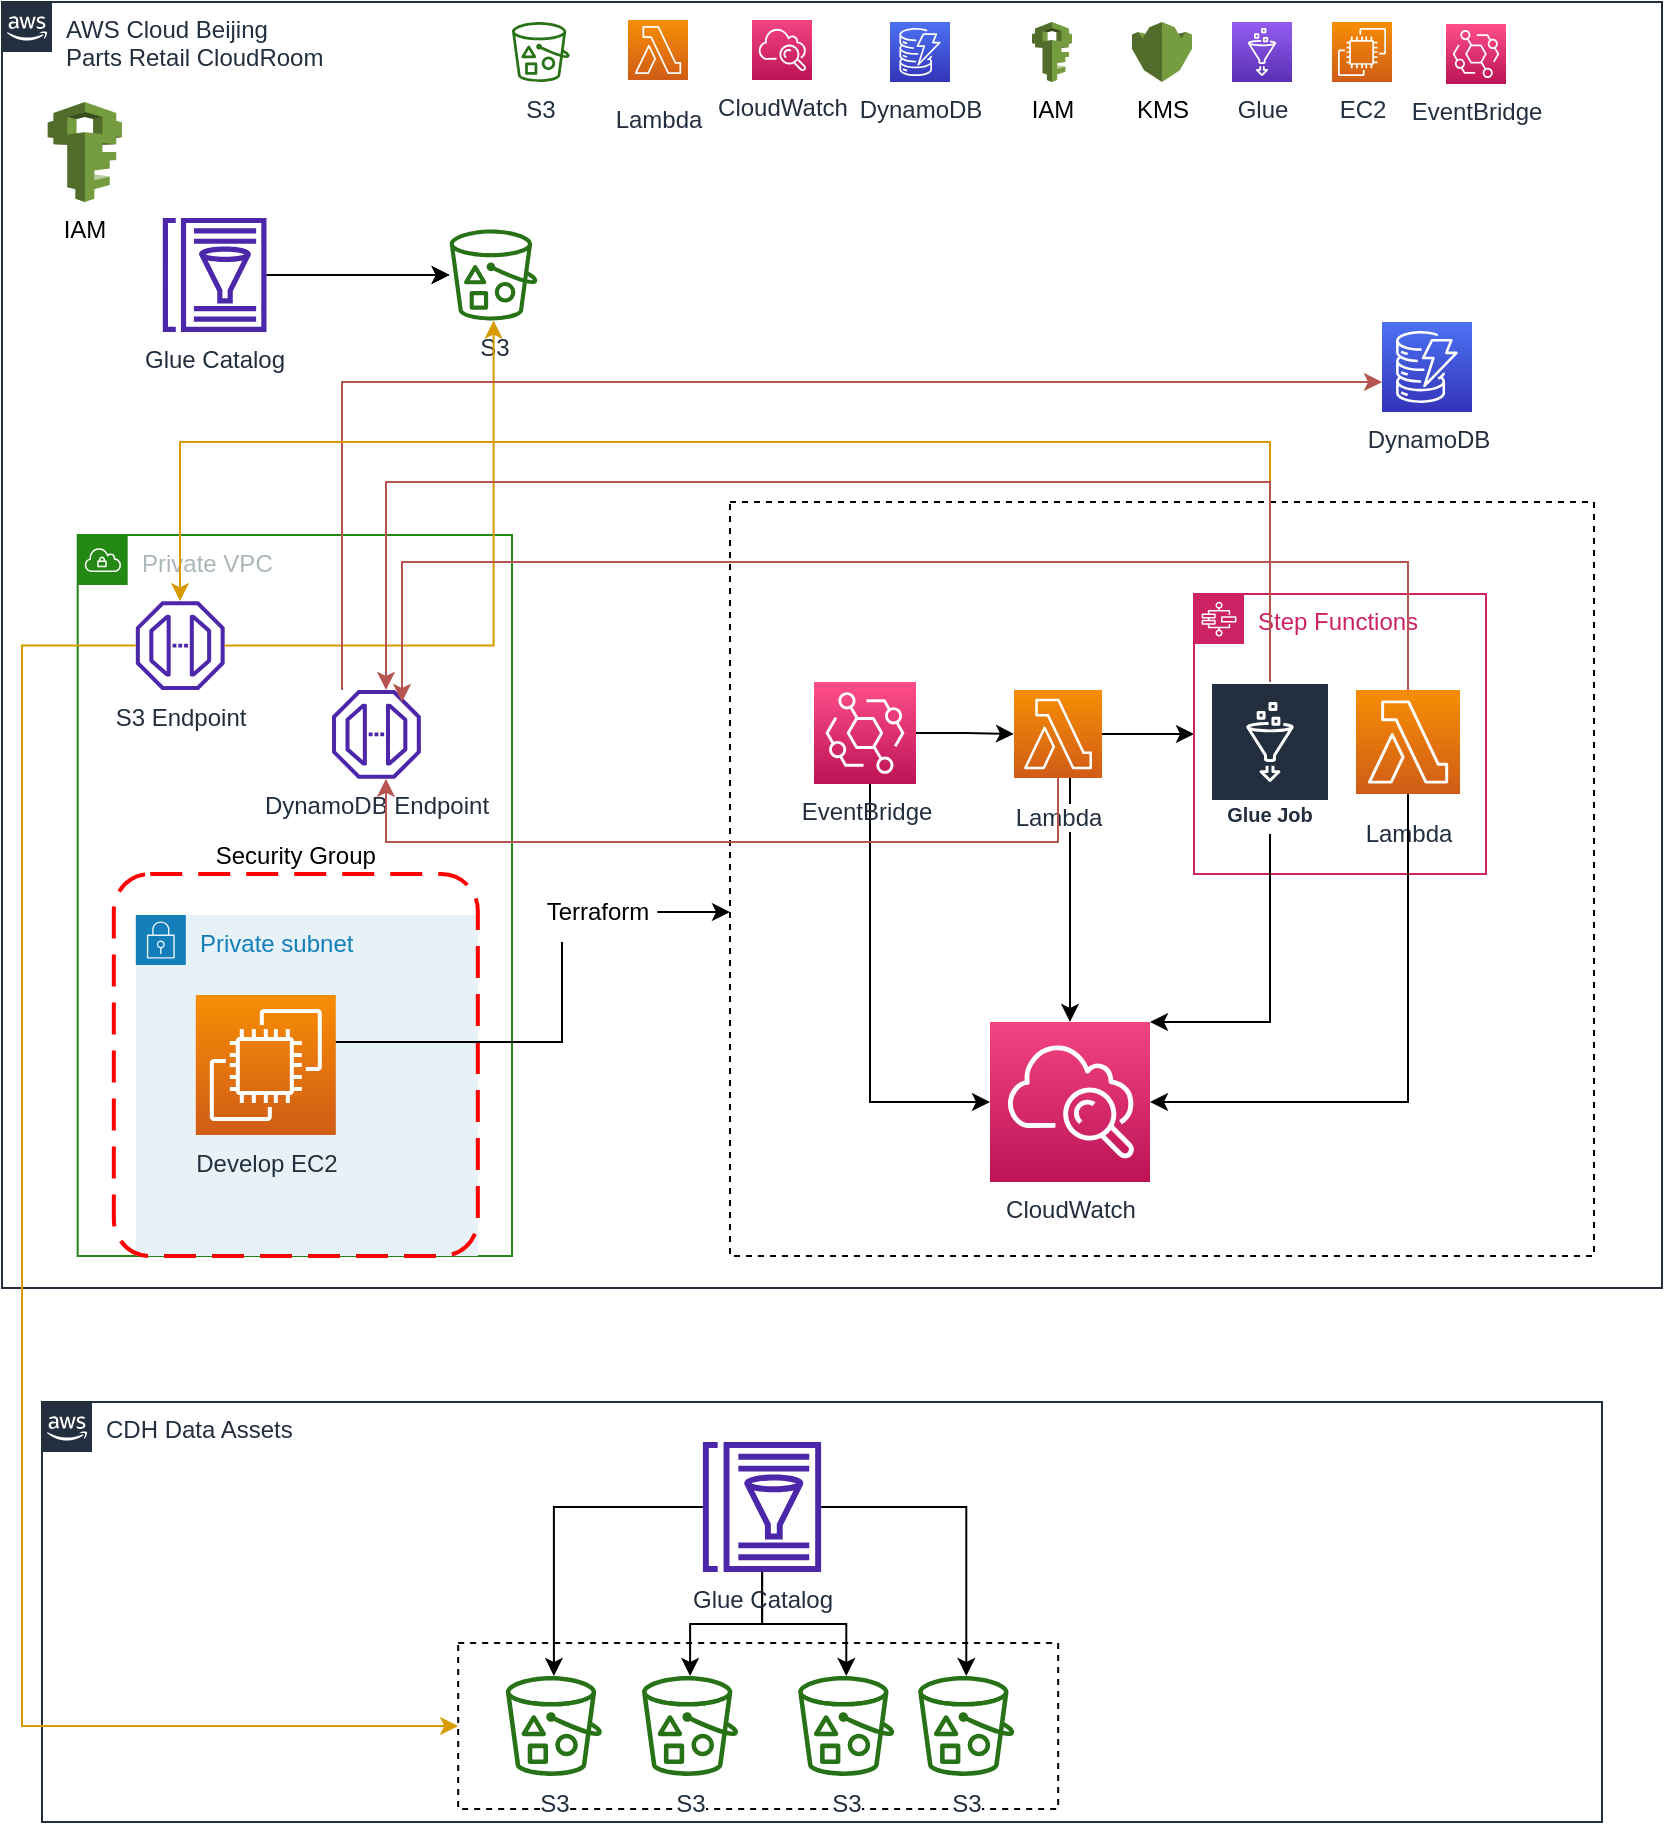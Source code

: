 <mxfile version="17.4.5" type="github">
  <diagram id="Ht1M8jgEwFfnCIfOTk4-" name="Page-1">
    <mxGraphModel dx="944" dy="541" grid="1" gridSize="10" guides="1" tooltips="1" connect="1" arrows="1" fold="1" page="1" pageScale="1" pageWidth="1169" pageHeight="827" math="0" shadow="0">
      <root>
        <mxCell id="0" />
        <mxCell id="1" parent="0" />
        <mxCell id="UEzPUAAOIrF-is8g5C7q-74" value="AWS Cloud Beijing&lt;br&gt;Parts Retail CloudRoom" style="points=[[0,0],[0.25,0],[0.5,0],[0.75,0],[1,0],[1,0.25],[1,0.5],[1,0.75],[1,1],[0.75,1],[0.5,1],[0.25,1],[0,1],[0,0.75],[0,0.5],[0,0.25]];outlineConnect=0;gradientColor=none;html=1;whiteSpace=wrap;fontSize=12;fontStyle=0;shape=mxgraph.aws4.group;grIcon=mxgraph.aws4.group_aws_cloud_alt;strokeColor=#232F3E;fillColor=none;verticalAlign=top;align=left;spacingLeft=30;fontColor=#232F3E;dashed=0;labelBackgroundColor=#ffffff;container=1;pointerEvents=0;collapsible=0;recursiveResize=0;" parent="1" vertex="1">
          <mxGeometry x="10" y="110" width="830" height="643" as="geometry" />
        </mxCell>
        <mxCell id="UEzPUAAOIrF-is8g5C7q-77" value="S3" style="outlineConnect=0;fontColor=#232F3E;gradientColor=none;fillColor=#277116;strokeColor=none;dashed=0;verticalLabelPosition=bottom;verticalAlign=top;align=center;html=1;fontSize=12;fontStyle=0;aspect=fixed;pointerEvents=1;shape=mxgraph.aws4.bucket_with_objects;labelBackgroundColor=#ffffff;" parent="UEzPUAAOIrF-is8g5C7q-74" vertex="1">
          <mxGeometry x="255" y="10" width="28.85" height="30" as="geometry" />
        </mxCell>
        <mxCell id="D5x38RxMxP4ojH3yNYhL-1" value="Lambda" style="outlineConnect=0;fontColor=#232F3E;gradientColor=#F78E04;gradientDirection=north;fillColor=#D05C17;strokeColor=#ffffff;dashed=0;verticalLabelPosition=bottom;verticalAlign=top;align=center;html=1;fontSize=12;fontStyle=0;aspect=fixed;shape=mxgraph.aws4.resourceIcon;resIcon=mxgraph.aws4.lambda;labelBackgroundColor=#ffffff;spacingTop=6;" vertex="1" parent="UEzPUAAOIrF-is8g5C7q-74">
          <mxGeometry x="313" y="9" width="30" height="30" as="geometry" />
        </mxCell>
        <mxCell id="D5x38RxMxP4ojH3yNYhL-2" value="CloudWatch" style="outlineConnect=0;fontColor=#232F3E;gradientColor=#F34482;gradientDirection=north;fillColor=#BC1356;strokeColor=#ffffff;dashed=0;verticalLabelPosition=bottom;verticalAlign=top;align=center;html=1;fontSize=12;fontStyle=0;aspect=fixed;shape=mxgraph.aws4.resourceIcon;resIcon=mxgraph.aws4.cloudwatch;labelBackgroundColor=#ffffff;" vertex="1" parent="UEzPUAAOIrF-is8g5C7q-74">
          <mxGeometry x="375" y="9" width="30" height="30" as="geometry" />
        </mxCell>
        <mxCell id="D5x38RxMxP4ojH3yNYhL-4" value="DynamoDB" style="outlineConnect=0;fontColor=#232F3E;gradientColor=#4D72F3;gradientDirection=north;fillColor=#3334B9;strokeColor=#ffffff;dashed=0;verticalLabelPosition=bottom;verticalAlign=top;align=center;html=1;fontSize=12;fontStyle=0;aspect=fixed;shape=mxgraph.aws4.resourceIcon;resIcon=mxgraph.aws4.dynamodb;labelBackgroundColor=#ffffff;" vertex="1" parent="UEzPUAAOIrF-is8g5C7q-74">
          <mxGeometry x="444" y="10" width="30" height="30" as="geometry" />
        </mxCell>
        <mxCell id="D5x38RxMxP4ojH3yNYhL-5" value="IAM" style="outlineConnect=0;dashed=0;verticalLabelPosition=bottom;verticalAlign=top;align=center;html=1;shape=mxgraph.aws3.iam;fillColor=#759C3E;gradientColor=none;" vertex="1" parent="UEzPUAAOIrF-is8g5C7q-74">
          <mxGeometry x="515" y="10" width="20" height="30" as="geometry" />
        </mxCell>
        <mxCell id="D5x38RxMxP4ojH3yNYhL-6" value="KMS" style="outlineConnect=0;dashed=0;verticalLabelPosition=bottom;verticalAlign=top;align=center;html=1;shape=mxgraph.aws3.kms;fillColor=#759C3E;gradientColor=none;" vertex="1" parent="UEzPUAAOIrF-is8g5C7q-74">
          <mxGeometry x="565" y="10" width="30" height="30" as="geometry" />
        </mxCell>
        <mxCell id="D5x38RxMxP4ojH3yNYhL-7" value="Glue" style="sketch=0;points=[[0,0,0],[0.25,0,0],[0.5,0,0],[0.75,0,0],[1,0,0],[0,1,0],[0.25,1,0],[0.5,1,0],[0.75,1,0],[1,1,0],[0,0.25,0],[0,0.5,0],[0,0.75,0],[1,0.25,0],[1,0.5,0],[1,0.75,0]];outlineConnect=0;fontColor=#232F3E;gradientColor=#945DF2;gradientDirection=north;fillColor=#5A30B5;strokeColor=#ffffff;dashed=0;verticalLabelPosition=bottom;verticalAlign=top;align=center;html=1;fontSize=12;fontStyle=0;aspect=fixed;shape=mxgraph.aws4.resourceIcon;resIcon=mxgraph.aws4.glue;" vertex="1" parent="UEzPUAAOIrF-is8g5C7q-74">
          <mxGeometry x="615" y="10" width="30" height="30" as="geometry" />
        </mxCell>
        <mxCell id="D5x38RxMxP4ojH3yNYhL-8" value="EC2" style="sketch=0;points=[[0,0,0],[0.25,0,0],[0.5,0,0],[0.75,0,0],[1,0,0],[0,1,0],[0.25,1,0],[0.5,1,0],[0.75,1,0],[1,1,0],[0,0.25,0],[0,0.5,0],[0,0.75,0],[1,0.25,0],[1,0.5,0],[1,0.75,0]];outlineConnect=0;fontColor=#232F3E;gradientColor=#F78E04;gradientDirection=north;fillColor=#D05C17;strokeColor=#ffffff;dashed=0;verticalLabelPosition=bottom;verticalAlign=top;align=center;html=1;fontSize=12;fontStyle=0;aspect=fixed;shape=mxgraph.aws4.resourceIcon;resIcon=mxgraph.aws4.ec2;" vertex="1" parent="UEzPUAAOIrF-is8g5C7q-74">
          <mxGeometry x="665" y="10" width="30" height="30" as="geometry" />
        </mxCell>
        <mxCell id="D5x38RxMxP4ojH3yNYhL-9" value="EventBridge" style="sketch=0;points=[[0,0,0],[0.25,0,0],[0.5,0,0],[0.75,0,0],[1,0,0],[0,1,0],[0.25,1,0],[0.5,1,0],[0.75,1,0],[1,1,0],[0,0.25,0],[0,0.5,0],[0,0.75,0],[1,0.25,0],[1,0.5,0],[1,0.75,0]];outlineConnect=0;fontColor=#232F3E;gradientColor=#FF4F8B;gradientDirection=north;fillColor=#BC1356;strokeColor=#ffffff;dashed=0;verticalLabelPosition=bottom;verticalAlign=top;align=center;html=1;fontSize=12;fontStyle=0;aspect=fixed;shape=mxgraph.aws4.resourceIcon;resIcon=mxgraph.aws4.eventbridge;" vertex="1" parent="UEzPUAAOIrF-is8g5C7q-74">
          <mxGeometry x="722" y="11" width="30" height="30" as="geometry" />
        </mxCell>
        <mxCell id="UEzPUAAOIrF-is8g5C7q-108" value="" style="rounded=0;whiteSpace=wrap;html=1;labelBackgroundColor=none;fillColor=none;dashed=1;container=1;pointerEvents=0;collapsible=0;recursiveResize=0;" parent="UEzPUAAOIrF-is8g5C7q-74" vertex="1">
          <mxGeometry x="364" y="250" width="432" height="377" as="geometry" />
        </mxCell>
        <mxCell id="D5x38RxMxP4ojH3yNYhL-73" style="edgeStyle=orthogonalEdgeStyle;rounded=0;orthogonalLoop=1;jettySize=auto;html=1;" edge="1" parent="UEzPUAAOIrF-is8g5C7q-108" source="D5x38RxMxP4ojH3yNYhL-67" target="D5x38RxMxP4ojH3yNYhL-68">
          <mxGeometry relative="1" as="geometry" />
        </mxCell>
        <mxCell id="D5x38RxMxP4ojH3yNYhL-90" style="edgeStyle=orthogonalEdgeStyle;rounded=0;orthogonalLoop=1;jettySize=auto;html=1;" edge="1" parent="UEzPUAAOIrF-is8g5C7q-108" source="D5x38RxMxP4ojH3yNYhL-67" target="D5x38RxMxP4ojH3yNYhL-89">
          <mxGeometry relative="1" as="geometry">
            <Array as="points">
              <mxPoint x="70" y="300" />
            </Array>
          </mxGeometry>
        </mxCell>
        <mxCell id="D5x38RxMxP4ojH3yNYhL-67" value="EventBridge" style="sketch=0;points=[[0,0,0],[0.25,0,0],[0.5,0,0],[0.75,0,0],[1,0,0],[0,1,0],[0.25,1,0],[0.5,1,0],[0.75,1,0],[1,1,0],[0,0.25,0],[0,0.5,0],[0,0.75,0],[1,0.25,0],[1,0.5,0],[1,0.75,0]];outlineConnect=0;fontColor=#232F3E;gradientColor=#FF4F8B;gradientDirection=north;fillColor=#BC1356;strokeColor=#ffffff;dashed=0;verticalLabelPosition=bottom;verticalAlign=top;align=center;html=1;fontSize=12;fontStyle=0;aspect=fixed;shape=mxgraph.aws4.resourceIcon;resIcon=mxgraph.aws4.eventbridge;" vertex="1" parent="UEzPUAAOIrF-is8g5C7q-108">
          <mxGeometry x="42" y="90" width="51" height="51" as="geometry" />
        </mxCell>
        <mxCell id="D5x38RxMxP4ojH3yNYhL-74" style="edgeStyle=orthogonalEdgeStyle;rounded=0;orthogonalLoop=1;jettySize=auto;html=1;" edge="1" parent="UEzPUAAOIrF-is8g5C7q-108" source="D5x38RxMxP4ojH3yNYhL-68" target="D5x38RxMxP4ojH3yNYhL-70">
          <mxGeometry relative="1" as="geometry" />
        </mxCell>
        <mxCell id="D5x38RxMxP4ojH3yNYhL-113" style="edgeStyle=orthogonalEdgeStyle;rounded=0;orthogonalLoop=1;jettySize=auto;html=1;" edge="1" parent="UEzPUAAOIrF-is8g5C7q-108" source="D5x38RxMxP4ojH3yNYhL-68" target="D5x38RxMxP4ojH3yNYhL-89">
          <mxGeometry relative="1" as="geometry">
            <Array as="points">
              <mxPoint x="170" y="170" />
              <mxPoint x="170" y="170" />
            </Array>
          </mxGeometry>
        </mxCell>
        <mxCell id="D5x38RxMxP4ojH3yNYhL-68" value="Lambda" style="outlineConnect=0;fontColor=#232F3E;gradientColor=#F78E04;gradientDirection=north;fillColor=#D05C17;strokeColor=#ffffff;dashed=0;verticalLabelPosition=bottom;verticalAlign=top;align=center;html=1;fontSize=12;fontStyle=0;aspect=fixed;shape=mxgraph.aws4.resourceIcon;resIcon=mxgraph.aws4.lambda;labelBackgroundColor=#ffffff;spacingTop=6;" vertex="1" parent="UEzPUAAOIrF-is8g5C7q-108">
          <mxGeometry x="142" y="94" width="44" height="44" as="geometry" />
        </mxCell>
        <mxCell id="D5x38RxMxP4ojH3yNYhL-70" value="Step Functions" style="points=[[0,0],[0.25,0],[0.5,0],[0.75,0],[1,0],[1,0.25],[1,0.5],[1,0.75],[1,1],[0.75,1],[0.5,1],[0.25,1],[0,1],[0,0.75],[0,0.5],[0,0.25]];outlineConnect=0;gradientColor=none;html=1;whiteSpace=wrap;fontSize=12;fontStyle=0;container=1;pointerEvents=0;collapsible=0;recursiveResize=0;shape=mxgraph.aws4.group;grIcon=mxgraph.aws4.group_aws_step_functions_workflow;strokeColor=#CD2264;fillColor=none;verticalAlign=top;align=left;spacingLeft=30;fontColor=#CD2264;dashed=0;" vertex="1" parent="UEzPUAAOIrF-is8g5C7q-108">
          <mxGeometry x="232" y="46" width="146" height="140" as="geometry" />
        </mxCell>
        <mxCell id="D5x38RxMxP4ojH3yNYhL-72" value="Lambda" style="outlineConnect=0;fontColor=#232F3E;gradientColor=#F78E04;gradientDirection=north;fillColor=#D05C17;strokeColor=#ffffff;dashed=0;verticalLabelPosition=bottom;verticalAlign=top;align=center;html=1;fontSize=12;fontStyle=0;aspect=fixed;shape=mxgraph.aws4.resourceIcon;resIcon=mxgraph.aws4.lambda;labelBackgroundColor=#ffffff;spacingTop=6;" vertex="1" parent="D5x38RxMxP4ojH3yNYhL-70">
          <mxGeometry x="81" y="48" width="52" height="52" as="geometry" />
        </mxCell>
        <mxCell id="D5x38RxMxP4ojH3yNYhL-96" style="edgeStyle=orthogonalEdgeStyle;rounded=0;orthogonalLoop=1;jettySize=auto;html=1;" edge="1" parent="UEzPUAAOIrF-is8g5C7q-108" source="D5x38RxMxP4ojH3yNYhL-71" target="D5x38RxMxP4ojH3yNYhL-89">
          <mxGeometry relative="1" as="geometry">
            <Array as="points">
              <mxPoint x="270" y="260" />
            </Array>
          </mxGeometry>
        </mxCell>
        <mxCell id="D5x38RxMxP4ojH3yNYhL-71" value="Glue Job" style="sketch=0;outlineConnect=0;fontColor=#232F3E;gradientColor=none;strokeColor=#ffffff;fillColor=#232F3E;dashed=0;verticalLabelPosition=middle;verticalAlign=bottom;align=center;html=1;whiteSpace=wrap;fontSize=10;fontStyle=1;spacing=3;shape=mxgraph.aws4.productIcon;prIcon=mxgraph.aws4.glue;" vertex="1" parent="UEzPUAAOIrF-is8g5C7q-108">
          <mxGeometry x="240" y="90" width="60" height="76" as="geometry" />
        </mxCell>
        <mxCell id="D5x38RxMxP4ojH3yNYhL-89" value="CloudWatch" style="outlineConnect=0;fontColor=#232F3E;gradientColor=#F34482;gradientDirection=north;fillColor=#BC1356;strokeColor=#ffffff;dashed=0;verticalLabelPosition=bottom;verticalAlign=top;align=center;html=1;fontSize=12;fontStyle=0;aspect=fixed;shape=mxgraph.aws4.resourceIcon;resIcon=mxgraph.aws4.cloudwatch;labelBackgroundColor=#ffffff;" vertex="1" parent="UEzPUAAOIrF-is8g5C7q-108">
          <mxGeometry x="130" y="260" width="80" height="80" as="geometry" />
        </mxCell>
        <mxCell id="D5x38RxMxP4ojH3yNYhL-97" style="edgeStyle=orthogonalEdgeStyle;rounded=0;orthogonalLoop=1;jettySize=auto;html=1;" edge="1" parent="UEzPUAAOIrF-is8g5C7q-108" source="D5x38RxMxP4ojH3yNYhL-72" target="D5x38RxMxP4ojH3yNYhL-89">
          <mxGeometry relative="1" as="geometry">
            <Array as="points">
              <mxPoint x="339" y="300" />
            </Array>
          </mxGeometry>
        </mxCell>
        <mxCell id="D5x38RxMxP4ojH3yNYhL-66" style="edgeStyle=orthogonalEdgeStyle;rounded=0;orthogonalLoop=1;jettySize=auto;html=1;" edge="1" parent="UEzPUAAOIrF-is8g5C7q-74" source="D5x38RxMxP4ojH3yNYhL-64" target="D5x38RxMxP4ojH3yNYhL-65">
          <mxGeometry relative="1" as="geometry" />
        </mxCell>
        <mxCell id="D5x38RxMxP4ojH3yNYhL-77" value="" style="edgeStyle=orthogonalEdgeStyle;rounded=0;orthogonalLoop=1;jettySize=auto;html=1;" edge="1" parent="UEzPUAAOIrF-is8g5C7q-74" source="D5x38RxMxP4ojH3yNYhL-64" target="D5x38RxMxP4ojH3yNYhL-65">
          <mxGeometry relative="1" as="geometry" />
        </mxCell>
        <mxCell id="D5x38RxMxP4ojH3yNYhL-64" value="Glue Catalog" style="sketch=0;outlineConnect=0;fontColor=#232F3E;gradientColor=none;fillColor=#4D27AA;strokeColor=none;dashed=0;verticalLabelPosition=bottom;verticalAlign=top;align=center;html=1;fontSize=12;fontStyle=0;aspect=fixed;pointerEvents=1;shape=mxgraph.aws4.glue_data_catalog;" vertex="1" parent="UEzPUAAOIrF-is8g5C7q-74">
          <mxGeometry x="80" y="107.97" width="52.64" height="57.03" as="geometry" />
        </mxCell>
        <mxCell id="D5x38RxMxP4ojH3yNYhL-75" value="DynamoDB" style="outlineConnect=0;fontColor=#232F3E;gradientColor=#4D72F3;gradientDirection=north;fillColor=#3334B9;strokeColor=#ffffff;dashed=0;verticalLabelPosition=bottom;verticalAlign=top;align=center;html=1;fontSize=12;fontStyle=0;aspect=fixed;shape=mxgraph.aws4.resourceIcon;resIcon=mxgraph.aws4.dynamodb;labelBackgroundColor=#ffffff;" vertex="1" parent="UEzPUAAOIrF-is8g5C7q-74">
          <mxGeometry x="690" y="160" width="45" height="45" as="geometry" />
        </mxCell>
        <mxCell id="D5x38RxMxP4ojH3yNYhL-10" value="Private VPC" style="points=[[0,0],[0.25,0],[0.5,0],[0.75,0],[1,0],[1,0.25],[1,0.5],[1,0.75],[1,1],[0.75,1],[0.5,1],[0.25,1],[0,1],[0,0.75],[0,0.5],[0,0.25]];outlineConnect=0;gradientColor=none;html=1;whiteSpace=wrap;fontSize=12;fontStyle=0;container=1;pointerEvents=0;collapsible=0;recursiveResize=0;shape=mxgraph.aws4.group;grIcon=mxgraph.aws4.group_vpc;strokeColor=#248814;fillColor=none;verticalAlign=top;align=left;spacingLeft=30;fontColor=#AAB7B8;dashed=0;" vertex="1" parent="UEzPUAAOIrF-is8g5C7q-74">
          <mxGeometry x="37.85" y="266.5" width="217.15" height="360.5" as="geometry" />
        </mxCell>
        <mxCell id="D5x38RxMxP4ojH3yNYhL-11" value="Private subnet" style="points=[[0,0],[0.25,0],[0.5,0],[0.75,0],[1,0],[1,0.25],[1,0.5],[1,0.75],[1,1],[0.75,1],[0.5,1],[0.25,1],[0,1],[0,0.75],[0,0.5],[0,0.25]];outlineConnect=0;gradientColor=none;html=1;whiteSpace=wrap;fontSize=12;fontStyle=0;container=1;pointerEvents=0;collapsible=0;recursiveResize=0;shape=mxgraph.aws4.group;grIcon=mxgraph.aws4.group_security_group;grStroke=0;strokeColor=#147EBA;fillColor=#E6F2F8;verticalAlign=top;align=left;spacingLeft=30;fontColor=#147EBA;dashed=0;" vertex="1" parent="D5x38RxMxP4ojH3yNYhL-10">
          <mxGeometry x="29.06" y="190" width="171" height="170.5" as="geometry" />
        </mxCell>
        <mxCell id="D5x38RxMxP4ojH3yNYhL-12" value="Develop EC2" style="sketch=0;points=[[0,0,0],[0.25,0,0],[0.5,0,0],[0.75,0,0],[1,0,0],[0,1,0],[0.25,1,0],[0.5,1,0],[0.75,1,0],[1,1,0],[0,0.25,0],[0,0.5,0],[0,0.75,0],[1,0.25,0],[1,0.5,0],[1,0.75,0]];outlineConnect=0;fontColor=#232F3E;gradientColor=#F78E04;gradientDirection=north;fillColor=#D05C17;strokeColor=#ffffff;dashed=0;verticalLabelPosition=bottom;verticalAlign=top;align=center;html=1;fontSize=12;fontStyle=0;aspect=fixed;shape=mxgraph.aws4.resourceIcon;resIcon=mxgraph.aws4.ec2;" vertex="1" parent="D5x38RxMxP4ojH3yNYhL-11">
          <mxGeometry x="30" y="40" width="70" height="70" as="geometry" />
        </mxCell>
        <mxCell id="D5x38RxMxP4ojH3yNYhL-13" value="Security Group" style="rounded=1;arcSize=10;dashed=1;strokeColor=#ff0000;fillColor=none;gradientColor=none;dashPattern=8 4;strokeWidth=2;labelPosition=center;verticalLabelPosition=top;align=center;verticalAlign=bottom;" vertex="1" parent="D5x38RxMxP4ojH3yNYhL-11">
          <mxGeometry x="-11" y="-20.5" width="182" height="191" as="geometry" />
        </mxCell>
        <mxCell id="D5x38RxMxP4ojH3yNYhL-101" value="S3 Endpoint" style="sketch=0;outlineConnect=0;fontColor=#232F3E;gradientColor=none;fillColor=#4D27AA;strokeColor=none;dashed=0;verticalLabelPosition=bottom;verticalAlign=top;align=center;html=1;fontSize=12;fontStyle=0;aspect=fixed;pointerEvents=1;shape=mxgraph.aws4.endpoint;" vertex="1" parent="D5x38RxMxP4ojH3yNYhL-10">
          <mxGeometry x="29.06" y="33.08" width="44.42" height="44.42" as="geometry" />
        </mxCell>
        <mxCell id="D5x38RxMxP4ojH3yNYhL-103" value="DynamoDB Endpoint" style="sketch=0;outlineConnect=0;fontColor=#232F3E;gradientColor=none;fillColor=#4D27AA;strokeColor=none;dashed=0;verticalLabelPosition=bottom;verticalAlign=top;align=center;html=1;fontSize=12;fontStyle=0;aspect=fixed;pointerEvents=1;shape=mxgraph.aws4.endpoint;" vertex="1" parent="D5x38RxMxP4ojH3yNYhL-10">
          <mxGeometry x="127.15" y="77.5" width="44.42" height="44.42" as="geometry" />
        </mxCell>
        <mxCell id="D5x38RxMxP4ojH3yNYhL-16" value="" style="edgeStyle=orthogonalEdgeStyle;rounded=0;orthogonalLoop=1;jettySize=auto;html=1;startArrow=none;" edge="1" parent="UEzPUAAOIrF-is8g5C7q-74" source="D5x38RxMxP4ojH3yNYhL-17" target="UEzPUAAOIrF-is8g5C7q-108">
          <mxGeometry relative="1" as="geometry">
            <Array as="points">
              <mxPoint x="350" y="455" />
              <mxPoint x="350" y="455" />
            </Array>
          </mxGeometry>
        </mxCell>
        <mxCell id="D5x38RxMxP4ojH3yNYhL-100" value="IAM" style="outlineConnect=0;dashed=0;verticalLabelPosition=bottom;verticalAlign=top;align=center;html=1;shape=mxgraph.aws3.iam;fillColor=#759C3E;gradientColor=none;" vertex="1" parent="UEzPUAAOIrF-is8g5C7q-74">
          <mxGeometry x="22.85" y="50" width="37.15" height="50" as="geometry" />
        </mxCell>
        <mxCell id="D5x38RxMxP4ojH3yNYhL-65" value="S3" style="outlineConnect=0;fontColor=#232F3E;gradientColor=none;fillColor=#277116;strokeColor=none;dashed=0;verticalLabelPosition=bottom;verticalAlign=top;align=center;html=1;fontSize=12;fontStyle=0;aspect=fixed;pointerEvents=1;shape=mxgraph.aws4.bucket_with_objects;labelBackgroundColor=#ffffff;" vertex="1" parent="UEzPUAAOIrF-is8g5C7q-74">
          <mxGeometry x="223.85" y="113.69" width="43.85" height="45.6" as="geometry" />
        </mxCell>
        <mxCell id="D5x38RxMxP4ojH3yNYhL-17" value="Terraform" style="text;html=1;strokeColor=none;fillColor=none;align=center;verticalAlign=middle;whiteSpace=wrap;rounded=0;" vertex="1" parent="UEzPUAAOIrF-is8g5C7q-74">
          <mxGeometry x="267.7" y="440" width="60" height="30" as="geometry" />
        </mxCell>
        <mxCell id="D5x38RxMxP4ojH3yNYhL-112" value="" style="edgeStyle=orthogonalEdgeStyle;rounded=0;orthogonalLoop=1;jettySize=auto;html=1;endArrow=none;" edge="1" parent="UEzPUAAOIrF-is8g5C7q-74" source="D5x38RxMxP4ojH3yNYhL-12" target="D5x38RxMxP4ojH3yNYhL-17">
          <mxGeometry relative="1" as="geometry">
            <mxPoint x="147.059" y="606.5" as="sourcePoint" />
            <mxPoint x="374" y="580.059" as="targetPoint" />
            <Array as="points">
              <mxPoint x="280" y="520" />
            </Array>
          </mxGeometry>
        </mxCell>
        <mxCell id="D5x38RxMxP4ojH3yNYhL-114" style="edgeStyle=orthogonalEdgeStyle;rounded=0;orthogonalLoop=1;jettySize=auto;html=1;fillColor=#ffe6cc;strokeColor=#d79b00;" edge="1" parent="UEzPUAAOIrF-is8g5C7q-74" source="D5x38RxMxP4ojH3yNYhL-101" target="D5x38RxMxP4ojH3yNYhL-65">
          <mxGeometry relative="1" as="geometry" />
        </mxCell>
        <mxCell id="D5x38RxMxP4ojH3yNYhL-115" style="edgeStyle=orthogonalEdgeStyle;rounded=0;orthogonalLoop=1;jettySize=auto;html=1;fillColor=#f8cecc;strokeColor=#b85450;" edge="1" parent="UEzPUAAOIrF-is8g5C7q-74" source="D5x38RxMxP4ojH3yNYhL-103" target="D5x38RxMxP4ojH3yNYhL-75">
          <mxGeometry relative="1" as="geometry">
            <Array as="points">
              <mxPoint x="170" y="190" />
            </Array>
          </mxGeometry>
        </mxCell>
        <mxCell id="D5x38RxMxP4ojH3yNYhL-116" style="edgeStyle=orthogonalEdgeStyle;rounded=0;orthogonalLoop=1;jettySize=auto;html=1;fontColor=#97D077;fillColor=#ffe6cc;strokeColor=#d79b00;" edge="1" parent="UEzPUAAOIrF-is8g5C7q-74" source="D5x38RxMxP4ojH3yNYhL-71" target="D5x38RxMxP4ojH3yNYhL-101">
          <mxGeometry relative="1" as="geometry">
            <Array as="points">
              <mxPoint x="634" y="220" />
              <mxPoint x="89" y="220" />
            </Array>
          </mxGeometry>
        </mxCell>
        <mxCell id="D5x38RxMxP4ojH3yNYhL-118" style="edgeStyle=orthogonalEdgeStyle;rounded=0;orthogonalLoop=1;jettySize=auto;html=1;fillColor=#f8cecc;strokeColor=#b85450;" edge="1" parent="UEzPUAAOIrF-is8g5C7q-74" source="D5x38RxMxP4ojH3yNYhL-71" target="D5x38RxMxP4ojH3yNYhL-103">
          <mxGeometry relative="1" as="geometry">
            <Array as="points">
              <mxPoint x="634" y="240" />
              <mxPoint x="192" y="240" />
            </Array>
          </mxGeometry>
        </mxCell>
        <mxCell id="D5x38RxMxP4ojH3yNYhL-119" style="edgeStyle=orthogonalEdgeStyle;rounded=0;orthogonalLoop=1;jettySize=auto;html=1;fillColor=#f8cecc;strokeColor=#b85450;" edge="1" parent="UEzPUAAOIrF-is8g5C7q-74" source="D5x38RxMxP4ojH3yNYhL-68" target="D5x38RxMxP4ojH3yNYhL-103">
          <mxGeometry relative="1" as="geometry">
            <Array as="points">
              <mxPoint x="528" y="420" />
              <mxPoint x="192" y="420" />
            </Array>
          </mxGeometry>
        </mxCell>
        <mxCell id="D5x38RxMxP4ojH3yNYhL-18" value="CDH Data Assets" style="points=[[0,0],[0.25,0],[0.5,0],[0.75,0],[1,0],[1,0.25],[1,0.5],[1,0.75],[1,1],[0.75,1],[0.5,1],[0.25,1],[0,1],[0,0.75],[0,0.5],[0,0.25]];outlineConnect=0;gradientColor=none;html=1;whiteSpace=wrap;fontSize=12;fontStyle=0;shape=mxgraph.aws4.group;grIcon=mxgraph.aws4.group_aws_cloud_alt;strokeColor=#232F3E;fillColor=none;verticalAlign=top;align=left;spacingLeft=30;fontColor=#232F3E;dashed=0;labelBackgroundColor=#ffffff;container=1;pointerEvents=0;collapsible=0;recursiveResize=0;" vertex="1" parent="1">
          <mxGeometry x="30" y="810" width="780" height="210" as="geometry" />
        </mxCell>
        <mxCell id="D5x38RxMxP4ojH3yNYhL-32" style="edgeStyle=orthogonalEdgeStyle;rounded=0;orthogonalLoop=1;jettySize=auto;html=1;" edge="1" parent="D5x38RxMxP4ojH3yNYhL-18" source="D5x38RxMxP4ojH3yNYhL-31" target="D5x38RxMxP4ojH3yNYhL-19">
          <mxGeometry relative="1" as="geometry" />
        </mxCell>
        <mxCell id="D5x38RxMxP4ojH3yNYhL-50" style="edgeStyle=orthogonalEdgeStyle;rounded=0;orthogonalLoop=1;jettySize=auto;html=1;" edge="1" parent="D5x38RxMxP4ojH3yNYhL-18" source="D5x38RxMxP4ojH3yNYhL-31" target="D5x38RxMxP4ojH3yNYhL-47">
          <mxGeometry relative="1" as="geometry" />
        </mxCell>
        <mxCell id="D5x38RxMxP4ojH3yNYhL-51" style="edgeStyle=orthogonalEdgeStyle;rounded=0;orthogonalLoop=1;jettySize=auto;html=1;" edge="1" parent="D5x38RxMxP4ojH3yNYhL-18" source="D5x38RxMxP4ojH3yNYhL-31" target="D5x38RxMxP4ojH3yNYhL-48">
          <mxGeometry relative="1" as="geometry" />
        </mxCell>
        <mxCell id="D5x38RxMxP4ojH3yNYhL-52" style="edgeStyle=orthogonalEdgeStyle;rounded=0;orthogonalLoop=1;jettySize=auto;html=1;" edge="1" parent="D5x38RxMxP4ojH3yNYhL-18" source="D5x38RxMxP4ojH3yNYhL-31" target="D5x38RxMxP4ojH3yNYhL-49">
          <mxGeometry relative="1" as="geometry" />
        </mxCell>
        <mxCell id="D5x38RxMxP4ojH3yNYhL-31" value="Glue Catalog" style="sketch=0;outlineConnect=0;fontColor=#232F3E;gradientColor=none;fillColor=#4D27AA;strokeColor=none;dashed=0;verticalLabelPosition=bottom;verticalAlign=top;align=center;html=1;fontSize=12;fontStyle=0;aspect=fixed;pointerEvents=1;shape=mxgraph.aws4.glue_data_catalog;" vertex="1" parent="D5x38RxMxP4ojH3yNYhL-18">
          <mxGeometry x="330" y="20" width="60" height="65" as="geometry" />
        </mxCell>
        <mxCell id="D5x38RxMxP4ojH3yNYhL-46" value="" style="rounded=0;whiteSpace=wrap;html=1;labelBackgroundColor=none;fillColor=none;dashed=1;container=1;pointerEvents=0;collapsible=0;recursiveResize=0;" vertex="1" parent="D5x38RxMxP4ojH3yNYhL-18">
          <mxGeometry x="208.09" y="120.5" width="300" height="83" as="geometry" />
        </mxCell>
        <mxCell id="D5x38RxMxP4ojH3yNYhL-47" value="S3" style="outlineConnect=0;fontColor=#232F3E;gradientColor=none;fillColor=#277116;strokeColor=none;dashed=0;verticalLabelPosition=bottom;verticalAlign=top;align=center;html=1;fontSize=12;fontStyle=0;aspect=fixed;pointerEvents=1;shape=mxgraph.aws4.bucket_with_objects;labelBackgroundColor=#ffffff;" vertex="1" parent="D5x38RxMxP4ojH3yNYhL-46">
          <mxGeometry x="91.91" y="16.5" width="48.09" height="50" as="geometry" />
        </mxCell>
        <mxCell id="D5x38RxMxP4ojH3yNYhL-48" value="S3" style="outlineConnect=0;fontColor=#232F3E;gradientColor=none;fillColor=#277116;strokeColor=none;dashed=0;verticalLabelPosition=bottom;verticalAlign=top;align=center;html=1;fontSize=12;fontStyle=0;aspect=fixed;pointerEvents=1;shape=mxgraph.aws4.bucket_with_objects;labelBackgroundColor=#ffffff;" vertex="1" parent="D5x38RxMxP4ojH3yNYhL-46">
          <mxGeometry x="170" y="16.5" width="48.09" height="50" as="geometry" />
        </mxCell>
        <mxCell id="D5x38RxMxP4ojH3yNYhL-49" value="S3" style="outlineConnect=0;fontColor=#232F3E;gradientColor=none;fillColor=#277116;strokeColor=none;dashed=0;verticalLabelPosition=bottom;verticalAlign=top;align=center;html=1;fontSize=12;fontStyle=0;aspect=fixed;pointerEvents=1;shape=mxgraph.aws4.bucket_with_objects;labelBackgroundColor=#ffffff;" vertex="1" parent="D5x38RxMxP4ojH3yNYhL-46">
          <mxGeometry x="230" y="16.5" width="48.09" height="50" as="geometry" />
        </mxCell>
        <mxCell id="D5x38RxMxP4ojH3yNYhL-19" value="S3" style="outlineConnect=0;fontColor=#232F3E;gradientColor=none;fillColor=#277116;strokeColor=none;dashed=0;verticalLabelPosition=bottom;verticalAlign=top;align=center;html=1;fontSize=12;fontStyle=0;aspect=fixed;pointerEvents=1;shape=mxgraph.aws4.bucket_with_objects;labelBackgroundColor=#ffffff;" vertex="1" parent="D5x38RxMxP4ojH3yNYhL-46">
          <mxGeometry x="23.82" y="16.5" width="48.09" height="50" as="geometry" />
        </mxCell>
        <mxCell id="D5x38RxMxP4ojH3yNYhL-117" style="edgeStyle=orthogonalEdgeStyle;rounded=0;orthogonalLoop=1;jettySize=auto;html=1;entryX=0;entryY=0.5;entryDx=0;entryDy=0;fillColor=#ffe6cc;strokeColor=#d79b00;" edge="1" parent="1" source="D5x38RxMxP4ojH3yNYhL-101" target="D5x38RxMxP4ojH3yNYhL-46">
          <mxGeometry relative="1" as="geometry">
            <Array as="points">
              <mxPoint x="20" y="432" />
              <mxPoint x="20" y="972" />
            </Array>
          </mxGeometry>
        </mxCell>
        <mxCell id="D5x38RxMxP4ojH3yNYhL-120" style="edgeStyle=orthogonalEdgeStyle;rounded=0;orthogonalLoop=1;jettySize=auto;html=1;fillColor=#f8cecc;strokeColor=#b85450;" edge="1" parent="1" source="D5x38RxMxP4ojH3yNYhL-72">
          <mxGeometry relative="1" as="geometry">
            <mxPoint x="210" y="460" as="targetPoint" />
            <Array as="points">
              <mxPoint x="713" y="390" />
              <mxPoint x="210" y="390" />
            </Array>
          </mxGeometry>
        </mxCell>
      </root>
    </mxGraphModel>
  </diagram>
</mxfile>
